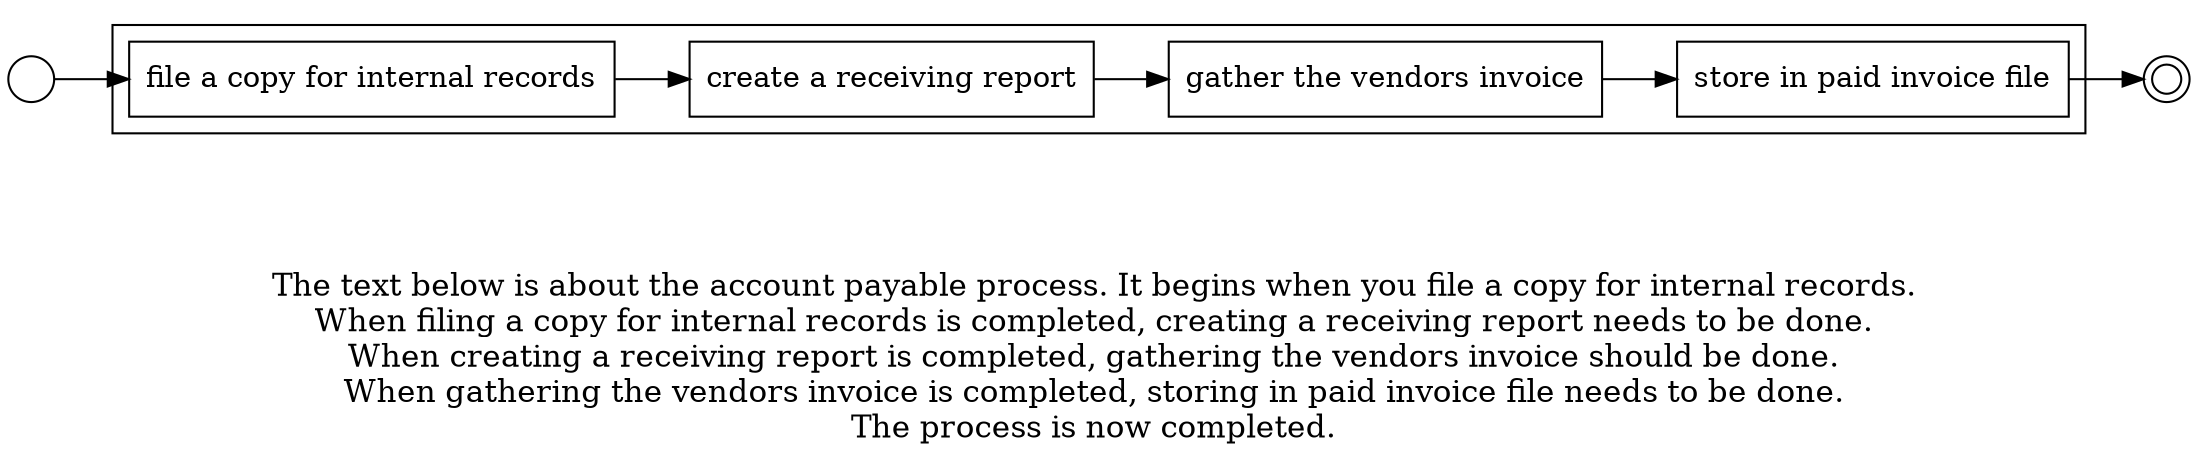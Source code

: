 digraph account_payable_process_140 {
	graph [rankdir=LR]
	START_NODE [label="" shape=circle width=0.3]
	subgraph CLUSTER_0 {
		"file a copy for internal records" [shape=box]
		"create a receiving report" [shape=box]
		"file a copy for internal records" -> "create a receiving report"
		"gather the vendors invoice" [shape=box]
		"create a receiving report" -> "gather the vendors invoice"
		"store in paid invoice file" [shape=box]
		"gather the vendors invoice" -> "store in paid invoice file"
	}
	START_NODE -> "file a copy for internal records"
	END_NODE [label="" shape=doublecircle width=0.2]
	"store in paid invoice file" -> END_NODE
	fontsize=15 label="\n\n
The text below is about the account payable process. It begins when you file a copy for internal records. 
When filing a copy for internal records is completed, creating a receiving report needs to be done. 
When creating a receiving report is completed, gathering the vendors invoice should be done. 
When gathering the vendors invoice is completed, storing in paid invoice file needs to be done. 
The process is now completed. 
"
}
